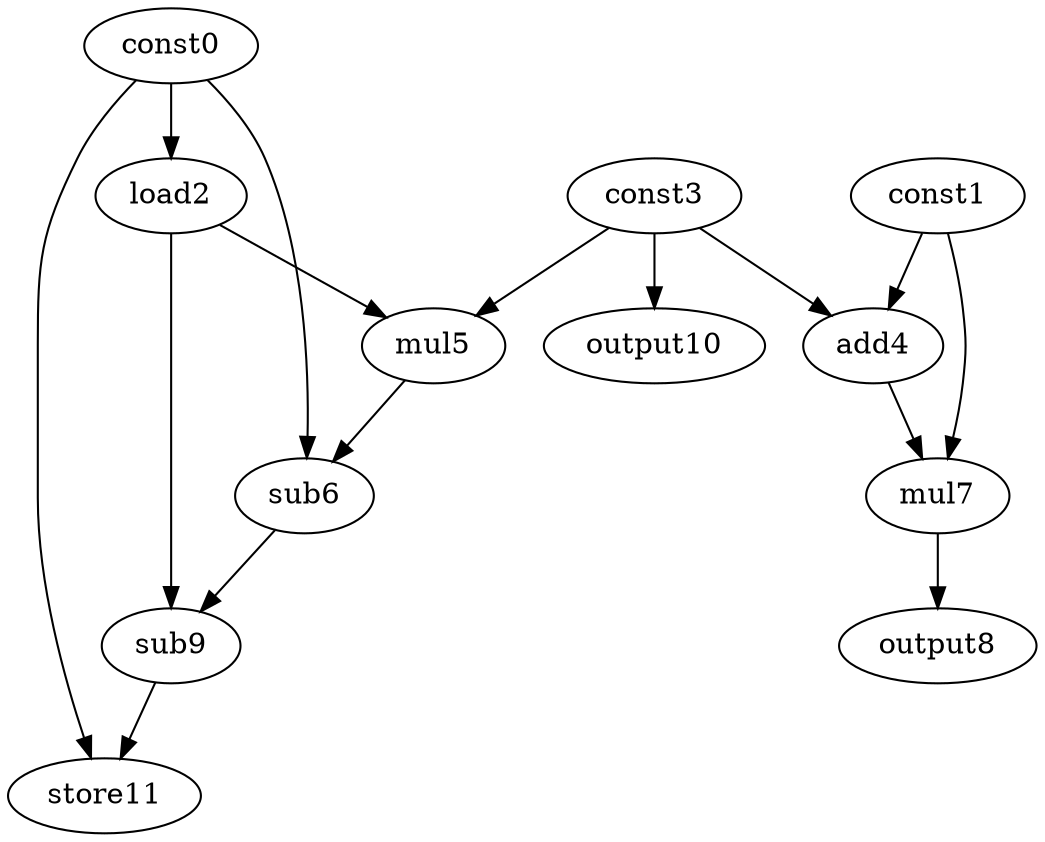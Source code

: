 digraph G { 
const0[opcode=const]; 
const1[opcode=const]; 
load2[opcode=load]; 
const3[opcode=const]; 
add4[opcode=add]; 
mul5[opcode=mul]; 
sub6[opcode=sub]; 
mul7[opcode=mul]; 
output8[opcode=output]; 
sub9[opcode=sub]; 
output10[opcode=output]; 
store11[opcode=store]; 
const0->load2[operand=0];
const1->add4[operand=0];
const3->add4[operand=1];
const3->output10[operand=0];
load2->mul5[operand=0];
const3->mul5[operand=1];
const1->mul7[operand=0];
add4->mul7[operand=1];
const0->sub6[operand=0];
mul5->sub6[operand=1];
mul7->output8[operand=0];
load2->sub9[operand=0];
sub6->sub9[operand=1];
const0->store11[operand=0];
sub9->store11[operand=1];
}
